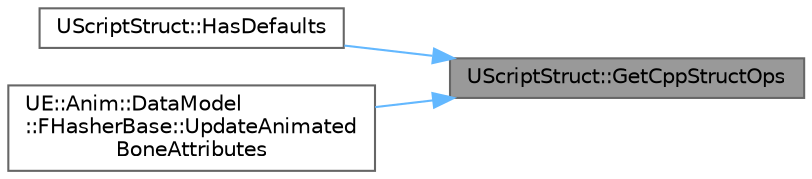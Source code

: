 digraph "UScriptStruct::GetCppStructOps"
{
 // INTERACTIVE_SVG=YES
 // LATEX_PDF_SIZE
  bgcolor="transparent";
  edge [fontname=Helvetica,fontsize=10,labelfontname=Helvetica,labelfontsize=10];
  node [fontname=Helvetica,fontsize=10,shape=box,height=0.2,width=0.4];
  rankdir="RL";
  Node1 [id="Node000001",label="UScriptStruct::GetCppStructOps",height=0.2,width=0.4,color="gray40", fillcolor="grey60", style="filled", fontcolor="black",tooltip="Returns the CppStructOps that can be used to do custom operations."];
  Node1 -> Node2 [id="edge1_Node000001_Node000002",dir="back",color="steelblue1",style="solid",tooltip=" "];
  Node2 [id="Node000002",label="UScriptStruct::HasDefaults",height=0.2,width=0.4,color="grey40", fillcolor="white", style="filled",URL="$d1/d51/classUScriptStruct.html#a6c645321a6876ba7a187c1d1f5f757df",tooltip="If it is native, it is assumed to have defaults because it has a constructor."];
  Node1 -> Node3 [id="edge2_Node000001_Node000003",dir="back",color="steelblue1",style="solid",tooltip=" "];
  Node3 [id="Node000003",label="UE::Anim::DataModel\l::FHasherBase::UpdateAnimated\lBoneAttributes",height=0.2,width=0.4,color="grey40", fillcolor="white", style="filled",URL="$dc/dc0/classUE_1_1Anim_1_1DataModel_1_1FHasherBase.html#a18d0152e194fa40505aa4d759c000516",tooltip=" "];
}
